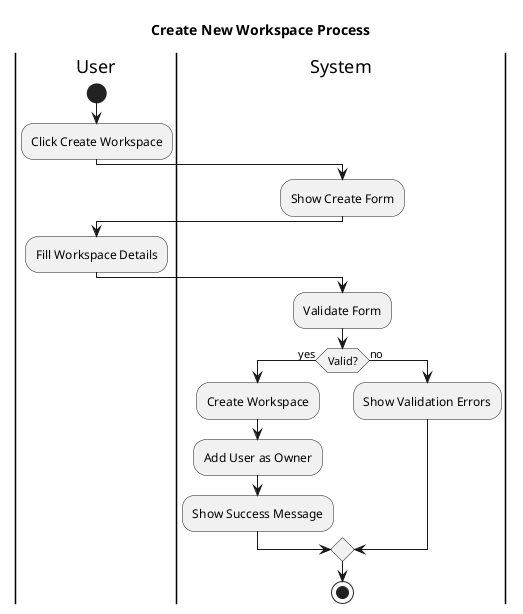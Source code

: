 @startuml workspace_create
title Create New Workspace Process

|User|
start
:Click Create Workspace;

|System|
:Show Create Form;

|User|
:Fill Workspace Details;

|System|
:Validate Form;

if (Valid?) then (yes)
  :Create Workspace;
  :Add User as Owner;
  :Show Success Message;
else (no)
  :Show Validation Errors;
endif

stop

@enduml